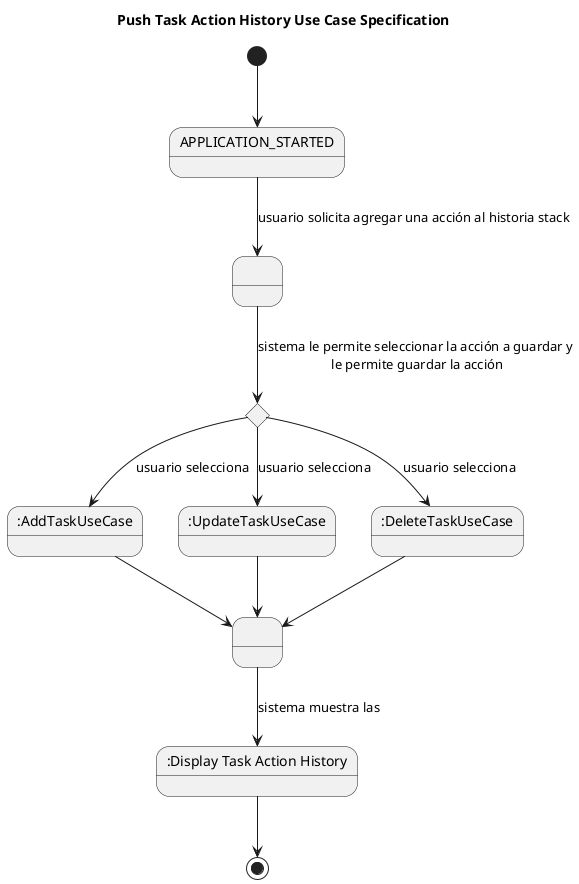 @startuml PushTaskActionUseCaseSpecification
    title Push Task Action History Use Case Specification

state " " as A
state " " as B

state selection <<choice>>

state ":AddTaskUseCase" as AddTaskUseCase
state ":UpdateTaskUseCase" as UpdateTaskUseCase
state ":DeleteTaskUseCase" as DeleteTaskUseCase
state ":Display Task Action History" as DisplayTaskActionHistory

[*] --> APPLICATION_STARTED
    APPLICATION_STARTED --> A : usuario solicita agregar una acción al historia stack
    A --> selection : sistema le permite seleccionar la acción a guardar y\n le permite guardar la acción
    selection --> AddTaskUseCase : usuario selecciona
    selection --> UpdateTaskUseCase : usuario selecciona
    selection --> DeleteTaskUseCase : usuario selecciona
        AddTaskUseCase --> B
        UpdateTaskUseCase --> B
        DeleteTaskUseCase --> B
    B --> DisplayTaskActionHistory : sistema muestra las 

DisplayTaskActionHistory --> [*] 
@enduml
